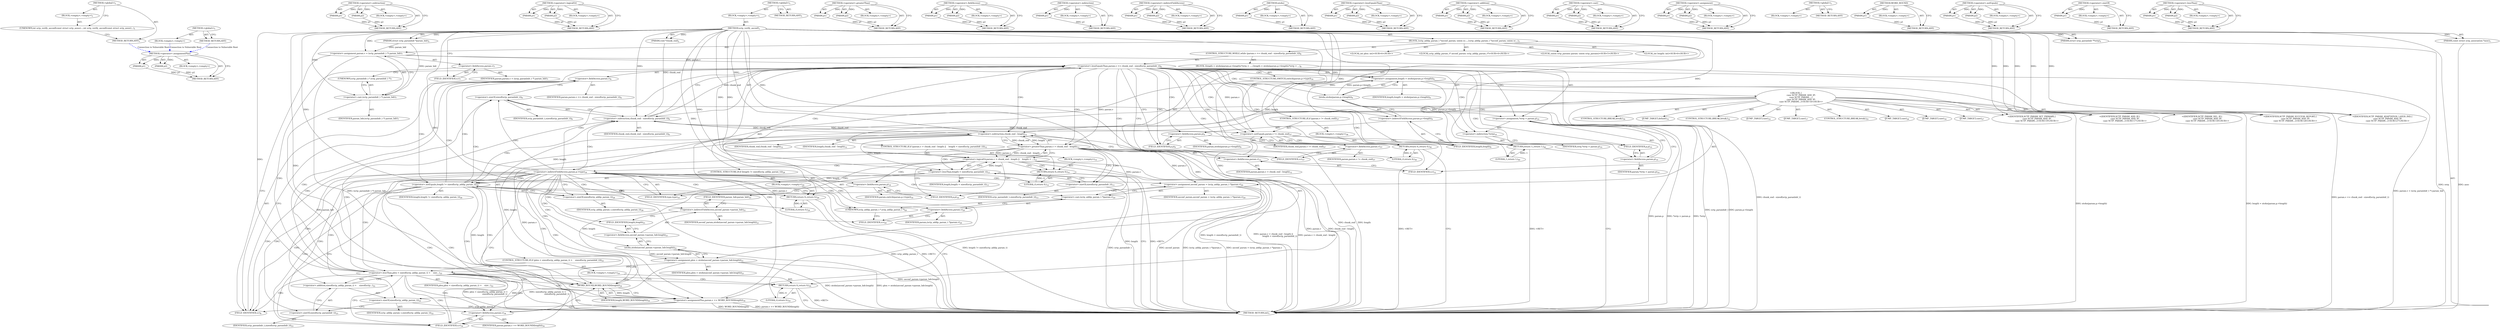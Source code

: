 digraph "&lt;global&gt;" {
vulnerable_237 [label=<(METHOD,&lt;operator&gt;.assignmentPlus)>];
vulnerable_238 [label=<(PARAM,p1)>];
vulnerable_239 [label=<(PARAM,p2)>];
vulnerable_240 [label=<(BLOCK,&lt;empty&gt;,&lt;empty&gt;)>];
vulnerable_241 [label=<(METHOD_RETURN,ANY)>];
vulnerable_190 [label=<(METHOD,&lt;operator&gt;.subtraction)>];
vulnerable_191 [label=<(PARAM,p1)>];
vulnerable_192 [label=<(PARAM,p2)>];
vulnerable_193 [label=<(BLOCK,&lt;empty&gt;,&lt;empty&gt;)>];
vulnerable_194 [label=<(METHOD_RETURN,ANY)>];
vulnerable_212 [label=<(METHOD,&lt;operator&gt;.logicalOr)>];
vulnerable_213 [label=<(PARAM,p1)>];
vulnerable_214 [label=<(PARAM,p2)>];
vulnerable_215 [label=<(BLOCK,&lt;empty&gt;,&lt;empty&gt;)>];
vulnerable_216 [label=<(METHOD_RETURN,ANY)>];
vulnerable_6 [label=<(METHOD,&lt;global&gt;)<SUB>1</SUB>>];
vulnerable_7 [label=<(BLOCK,&lt;empty&gt;,&lt;empty&gt;)<SUB>1</SUB>>];
vulnerable_8 [label=<(METHOD,sctp_verify_asconf)<SUB>1</SUB>>];
vulnerable_9 [label=<(PARAM,const struct sctp_association *asoc)<SUB>1</SUB>>];
vulnerable_10 [label=<(PARAM,struct sctp_paramhdr *param_hdr)<SUB>2</SUB>>];
vulnerable_11 [label=<(PARAM,void *chunk_end)<SUB>2</SUB>>];
vulnerable_12 [label=<(PARAM,struct sctp_paramhdr **errp)<SUB>3</SUB>>];
vulnerable_13 [label=<(BLOCK,{
	sctp_addip_param_t *asconf_param;
 	union sc...,{
	sctp_addip_param_t *asconf_param;
 	union sc...)<SUB>3</SUB>>];
vulnerable_14 [label="<(LOCAL,sctp_addip_param_t* asconf_param: sctp_addip_param_t*)<SUB>4</SUB>>"];
vulnerable_15 [label="<(LOCAL,union sctp_params param: union sctp_params)<SUB>5</SUB>>"];
vulnerable_16 [label="<(LOCAL,int length: int)<SUB>6</SUB>>"];
vulnerable_17 [label="<(LOCAL,int plen: int)<SUB>6</SUB>>"];
vulnerable_18 [label=<(&lt;operator&gt;.assignment,param.v = (sctp_paramhdr_t *) param_hdr)<SUB>7</SUB>>];
vulnerable_19 [label=<(&lt;operator&gt;.fieldAccess,param.v)<SUB>7</SUB>>];
vulnerable_20 [label=<(IDENTIFIER,param,param.v = (sctp_paramhdr_t *) param_hdr)<SUB>7</SUB>>];
vulnerable_21 [label=<(FIELD_IDENTIFIER,v,v)<SUB>7</SUB>>];
vulnerable_22 [label=<(&lt;operator&gt;.cast,(sctp_paramhdr_t *) param_hdr)<SUB>7</SUB>>];
vulnerable_23 [label=<(UNKNOWN,sctp_paramhdr_t *,sctp_paramhdr_t *)<SUB>7</SUB>>];
vulnerable_24 [label=<(IDENTIFIER,param_hdr,(sctp_paramhdr_t *) param_hdr)<SUB>7</SUB>>];
vulnerable_25 [label=<(CONTROL_STRUCTURE,WHILE,while (param.v &lt;= chunk_end - sizeof(sctp_paramhdr_t)))<SUB>8</SUB>>];
vulnerable_26 [label=<(&lt;operator&gt;.lessEqualsThan,param.v &lt;= chunk_end - sizeof(sctp_paramhdr_t))<SUB>8</SUB>>];
vulnerable_27 [label=<(&lt;operator&gt;.fieldAccess,param.v)<SUB>8</SUB>>];
vulnerable_28 [label=<(IDENTIFIER,param,param.v &lt;= chunk_end - sizeof(sctp_paramhdr_t))<SUB>8</SUB>>];
vulnerable_29 [label=<(FIELD_IDENTIFIER,v,v)<SUB>8</SUB>>];
vulnerable_30 [label=<(&lt;operator&gt;.subtraction,chunk_end - sizeof(sctp_paramhdr_t))<SUB>8</SUB>>];
vulnerable_31 [label=<(IDENTIFIER,chunk_end,chunk_end - sizeof(sctp_paramhdr_t))<SUB>8</SUB>>];
vulnerable_32 [label=<(&lt;operator&gt;.sizeOf,sizeof(sctp_paramhdr_t))<SUB>8</SUB>>];
vulnerable_33 [label=<(IDENTIFIER,sctp_paramhdr_t,sizeof(sctp_paramhdr_t))<SUB>8</SUB>>];
vulnerable_34 [label=<(BLOCK,{
		length = ntohs(param.p-&gt;length);
		*errp = ...,{
		length = ntohs(param.p-&gt;length);
		*errp = ...)<SUB>8</SUB>>];
vulnerable_35 [label=<(&lt;operator&gt;.assignment,length = ntohs(param.p-&gt;length))<SUB>9</SUB>>];
vulnerable_36 [label=<(IDENTIFIER,length,length = ntohs(param.p-&gt;length))<SUB>9</SUB>>];
vulnerable_37 [label=<(ntohs,ntohs(param.p-&gt;length))<SUB>9</SUB>>];
vulnerable_38 [label=<(&lt;operator&gt;.indirectFieldAccess,param.p-&gt;length)<SUB>9</SUB>>];
vulnerable_39 [label=<(&lt;operator&gt;.fieldAccess,param.p)<SUB>9</SUB>>];
vulnerable_40 [label=<(IDENTIFIER,param,ntohs(param.p-&gt;length))<SUB>9</SUB>>];
vulnerable_41 [label=<(FIELD_IDENTIFIER,p,p)<SUB>9</SUB>>];
vulnerable_42 [label=<(FIELD_IDENTIFIER,length,length)<SUB>9</SUB>>];
vulnerable_43 [label=<(&lt;operator&gt;.assignment,*errp = param.p)<SUB>10</SUB>>];
vulnerable_44 [label=<(&lt;operator&gt;.indirection,*errp)<SUB>10</SUB>>];
vulnerable_45 [label=<(IDENTIFIER,errp,*errp = param.p)<SUB>10</SUB>>];
vulnerable_46 [label=<(&lt;operator&gt;.fieldAccess,param.p)<SUB>10</SUB>>];
vulnerable_47 [label=<(IDENTIFIER,param,*errp = param.p)<SUB>10</SUB>>];
vulnerable_48 [label=<(FIELD_IDENTIFIER,p,p)<SUB>10</SUB>>];
vulnerable_49 [label=<(CONTROL_STRUCTURE,IF,if (param.v &gt; chunk_end - length ||
		    length &lt; sizeof(sctp_paramhdr_t)))<SUB>12</SUB>>];
vulnerable_50 [label=<(&lt;operator&gt;.logicalOr,param.v &gt; chunk_end - length ||
		    length &lt; ...)<SUB>12</SUB>>];
vulnerable_51 [label=<(&lt;operator&gt;.greaterThan,param.v &gt; chunk_end - length)<SUB>12</SUB>>];
vulnerable_52 [label=<(&lt;operator&gt;.fieldAccess,param.v)<SUB>12</SUB>>];
vulnerable_53 [label=<(IDENTIFIER,param,param.v &gt; chunk_end - length)<SUB>12</SUB>>];
vulnerable_54 [label=<(FIELD_IDENTIFIER,v,v)<SUB>12</SUB>>];
vulnerable_55 [label=<(&lt;operator&gt;.subtraction,chunk_end - length)<SUB>12</SUB>>];
vulnerable_56 [label=<(IDENTIFIER,chunk_end,chunk_end - length)<SUB>12</SUB>>];
vulnerable_57 [label=<(IDENTIFIER,length,chunk_end - length)<SUB>12</SUB>>];
vulnerable_58 [label=<(&lt;operator&gt;.lessThan,length &lt; sizeof(sctp_paramhdr_t))<SUB>13</SUB>>];
vulnerable_59 [label=<(IDENTIFIER,length,length &lt; sizeof(sctp_paramhdr_t))<SUB>13</SUB>>];
vulnerable_60 [label=<(&lt;operator&gt;.sizeOf,sizeof(sctp_paramhdr_t))<SUB>13</SUB>>];
vulnerable_61 [label=<(IDENTIFIER,sctp_paramhdr_t,sizeof(sctp_paramhdr_t))<SUB>13</SUB>>];
vulnerable_62 [label=<(BLOCK,&lt;empty&gt;,&lt;empty&gt;)<SUB>14</SUB>>];
vulnerable_63 [label=<(RETURN,return 0;,return 0;)<SUB>14</SUB>>];
vulnerable_64 [label=<(LITERAL,0,return 0;)<SUB>14</SUB>>];
vulnerable_65 [label=<(CONTROL_STRUCTURE,SWITCH,switch(param.p-&gt;type))<SUB>16</SUB>>];
vulnerable_66 [label=<(&lt;operator&gt;.indirectFieldAccess,param.p-&gt;type)<SUB>16</SUB>>];
vulnerable_67 [label=<(&lt;operator&gt;.fieldAccess,param.p)<SUB>16</SUB>>];
vulnerable_68 [label=<(IDENTIFIER,param,switch(param.p-&gt;type))<SUB>16</SUB>>];
vulnerable_69 [label=<(FIELD_IDENTIFIER,p,p)<SUB>16</SUB>>];
vulnerable_70 [label=<(FIELD_IDENTIFIER,type,type)<SUB>16</SUB>>];
vulnerable_71 [label="<(BLOCK,{
 		case SCTP_PARAM_ADD_IP:
 		case SCTP_PARAM...,{
 		case SCTP_PARAM_ADD_IP:
 		case SCTP_PARAM...)<SUB>16</SUB>>"];
vulnerable_72 [label=<(JUMP_TARGET,case)<SUB>17</SUB>>];
vulnerable_73 [label="<(IDENTIFIER,SCTP_PARAM_ADD_IP,{
 		case SCTP_PARAM_ADD_IP:
 		case SCTP_PARAM...)<SUB>17</SUB>>"];
vulnerable_74 [label=<(JUMP_TARGET,case)<SUB>18</SUB>>];
vulnerable_75 [label="<(IDENTIFIER,SCTP_PARAM_DEL_IP,{
 		case SCTP_PARAM_ADD_IP:
 		case SCTP_PARAM...)<SUB>18</SUB>>"];
vulnerable_76 [label=<(JUMP_TARGET,case)<SUB>19</SUB>>];
vulnerable_77 [label="<(IDENTIFIER,SCTP_PARAM_SET_PRIMARY,{
 		case SCTP_PARAM_ADD_IP:
 		case SCTP_PARAM...)<SUB>19</SUB>>"];
vulnerable_78 [label=<(&lt;operator&gt;.assignment,asconf_param = (sctp_addip_param_t *)param.v)<SUB>20</SUB>>];
vulnerable_79 [label=<(IDENTIFIER,asconf_param,asconf_param = (sctp_addip_param_t *)param.v)<SUB>20</SUB>>];
vulnerable_80 [label=<(&lt;operator&gt;.cast,(sctp_addip_param_t *)param.v)<SUB>20</SUB>>];
vulnerable_81 [label=<(UNKNOWN,sctp_addip_param_t *,sctp_addip_param_t *)<SUB>20</SUB>>];
vulnerable_82 [label=<(&lt;operator&gt;.fieldAccess,param.v)<SUB>20</SUB>>];
vulnerable_83 [label=<(IDENTIFIER,param,(sctp_addip_param_t *)param.v)<SUB>20</SUB>>];
vulnerable_84 [label=<(FIELD_IDENTIFIER,v,v)<SUB>20</SUB>>];
vulnerable_85 [label=<(&lt;operator&gt;.assignment,plen = ntohs(asconf_param-&gt;param_hdr.length))<SUB>21</SUB>>];
vulnerable_86 [label=<(IDENTIFIER,plen,plen = ntohs(asconf_param-&gt;param_hdr.length))<SUB>21</SUB>>];
vulnerable_87 [label=<(ntohs,ntohs(asconf_param-&gt;param_hdr.length))<SUB>21</SUB>>];
vulnerable_88 [label=<(&lt;operator&gt;.fieldAccess,asconf_param-&gt;param_hdr.length)<SUB>21</SUB>>];
vulnerable_89 [label=<(&lt;operator&gt;.indirectFieldAccess,asconf_param-&gt;param_hdr)<SUB>21</SUB>>];
vulnerable_90 [label=<(IDENTIFIER,asconf_param,ntohs(asconf_param-&gt;param_hdr.length))<SUB>21</SUB>>];
vulnerable_91 [label=<(FIELD_IDENTIFIER,param_hdr,param_hdr)<SUB>21</SUB>>];
vulnerable_92 [label=<(FIELD_IDENTIFIER,length,length)<SUB>21</SUB>>];
vulnerable_93 [label=<(CONTROL_STRUCTURE,IF,if (plen &lt; sizeof(sctp_addip_param_t) +
			    sizeof(sctp_paramhdr_t)))<SUB>22</SUB>>];
vulnerable_94 [label=<(&lt;operator&gt;.lessThan,plen &lt; sizeof(sctp_addip_param_t) +
			    size...)<SUB>22</SUB>>];
vulnerable_95 [label=<(IDENTIFIER,plen,plen &lt; sizeof(sctp_addip_param_t) +
			    size...)<SUB>22</SUB>>];
vulnerable_96 [label=<(&lt;operator&gt;.addition,sizeof(sctp_addip_param_t) +
			    sizeof(sctp...)<SUB>22</SUB>>];
vulnerable_97 [label=<(&lt;operator&gt;.sizeOf,sizeof(sctp_addip_param_t))<SUB>22</SUB>>];
vulnerable_98 [label=<(IDENTIFIER,sctp_addip_param_t,sizeof(sctp_addip_param_t))<SUB>22</SUB>>];
vulnerable_99 [label=<(&lt;operator&gt;.sizeOf,sizeof(sctp_paramhdr_t))<SUB>23</SUB>>];
vulnerable_100 [label=<(IDENTIFIER,sctp_paramhdr_t,sizeof(sctp_paramhdr_t))<SUB>23</SUB>>];
vulnerable_101 [label=<(BLOCK,&lt;empty&gt;,&lt;empty&gt;)<SUB>24</SUB>>];
vulnerable_102 [label=<(RETURN,return 0;,return 0;)<SUB>24</SUB>>];
vulnerable_103 [label=<(LITERAL,0,return 0;)<SUB>24</SUB>>];
vulnerable_104 [label=<(CONTROL_STRUCTURE,BREAK,break;)<SUB>25</SUB>>];
vulnerable_105 [label=<(JUMP_TARGET,case)<SUB>26</SUB>>];
vulnerable_106 [label="<(IDENTIFIER,SCTP_PARAM_SUCCESS_REPORT,{
 		case SCTP_PARAM_ADD_IP:
 		case SCTP_PARAM...)<SUB>26</SUB>>"];
vulnerable_107 [label=<(JUMP_TARGET,case)<SUB>27</SUB>>];
vulnerable_108 [label="<(IDENTIFIER,SCTP_PARAM_ADAPTATION_LAYER_IND,{
 		case SCTP_PARAM_ADD_IP:
 		case SCTP_PARAM...)<SUB>27</SUB>>"];
vulnerable_109 [label=<(CONTROL_STRUCTURE,IF,if (length != sizeof(sctp_addip_param_t)))<SUB>28</SUB>>];
vulnerable_110 [label=<(&lt;operator&gt;.notEquals,length != sizeof(sctp_addip_param_t))<SUB>28</SUB>>];
vulnerable_111 [label=<(IDENTIFIER,length,length != sizeof(sctp_addip_param_t))<SUB>28</SUB>>];
vulnerable_112 [label=<(&lt;operator&gt;.sizeOf,sizeof(sctp_addip_param_t))<SUB>28</SUB>>];
vulnerable_113 [label=<(IDENTIFIER,sctp_addip_param_t,sizeof(sctp_addip_param_t))<SUB>28</SUB>>];
vulnerable_114 [label=<(BLOCK,&lt;empty&gt;,&lt;empty&gt;)<SUB>29</SUB>>];
vulnerable_115 [label=<(RETURN,return 0;,return 0;)<SUB>29</SUB>>];
vulnerable_116 [label=<(LITERAL,0,return 0;)<SUB>29</SUB>>];
vulnerable_117 [label=<(CONTROL_STRUCTURE,BREAK,break;)<SUB>30</SUB>>];
vulnerable_118 [label=<(JUMP_TARGET,default)<SUB>31</SUB>>];
vulnerable_119 [label=<(CONTROL_STRUCTURE,BREAK,break;)<SUB>32</SUB>>];
vulnerable_120 [label=<(&lt;operator&gt;.assignmentPlus,param.v += WORD_ROUND(length))<SUB>34</SUB>>];
vulnerable_121 [label=<(&lt;operator&gt;.fieldAccess,param.v)<SUB>34</SUB>>];
vulnerable_122 [label=<(IDENTIFIER,param,param.v += WORD_ROUND(length))<SUB>34</SUB>>];
vulnerable_123 [label=<(FIELD_IDENTIFIER,v,v)<SUB>34</SUB>>];
vulnerable_124 [label=<(WORD_ROUND,WORD_ROUND(length))<SUB>34</SUB>>];
vulnerable_125 [label=<(IDENTIFIER,length,WORD_ROUND(length))<SUB>34</SUB>>];
vulnerable_126 [label=<(CONTROL_STRUCTURE,IF,if (param.v != chunk_end))<SUB>37</SUB>>];
vulnerable_127 [label=<(&lt;operator&gt;.notEquals,param.v != chunk_end)<SUB>37</SUB>>];
vulnerable_128 [label=<(&lt;operator&gt;.fieldAccess,param.v)<SUB>37</SUB>>];
vulnerable_129 [label=<(IDENTIFIER,param,param.v != chunk_end)<SUB>37</SUB>>];
vulnerable_130 [label=<(FIELD_IDENTIFIER,v,v)<SUB>37</SUB>>];
vulnerable_131 [label=<(IDENTIFIER,chunk_end,param.v != chunk_end)<SUB>37</SUB>>];
vulnerable_132 [label=<(BLOCK,&lt;empty&gt;,&lt;empty&gt;)<SUB>38</SUB>>];
vulnerable_133 [label=<(RETURN,return 0;,return 0;)<SUB>38</SUB>>];
vulnerable_134 [label=<(LITERAL,0,return 0;)<SUB>38</SUB>>];
vulnerable_135 [label=<(RETURN,return 1;,return 1;)<SUB>40</SUB>>];
vulnerable_136 [label=<(LITERAL,1,return 1;)<SUB>40</SUB>>];
vulnerable_137 [label=<(METHOD_RETURN,int)<SUB>1</SUB>>];
vulnerable_139 [label=<(METHOD_RETURN,ANY)<SUB>1</SUB>>];
vulnerable_217 [label=<(METHOD,&lt;operator&gt;.greaterThan)>];
vulnerable_218 [label=<(PARAM,p1)>];
vulnerable_219 [label=<(PARAM,p2)>];
vulnerable_220 [label=<(BLOCK,&lt;empty&gt;,&lt;empty&gt;)>];
vulnerable_221 [label=<(METHOD_RETURN,ANY)>];
vulnerable_175 [label=<(METHOD,&lt;operator&gt;.fieldAccess)>];
vulnerable_176 [label=<(PARAM,p1)>];
vulnerable_177 [label=<(PARAM,p2)>];
vulnerable_178 [label=<(BLOCK,&lt;empty&gt;,&lt;empty&gt;)>];
vulnerable_179 [label=<(METHOD_RETURN,ANY)>];
vulnerable_208 [label=<(METHOD,&lt;operator&gt;.indirection)>];
vulnerable_209 [label=<(PARAM,p1)>];
vulnerable_210 [label=<(BLOCK,&lt;empty&gt;,&lt;empty&gt;)>];
vulnerable_211 [label=<(METHOD_RETURN,ANY)>];
vulnerable_203 [label=<(METHOD,&lt;operator&gt;.indirectFieldAccess)>];
vulnerable_204 [label=<(PARAM,p1)>];
vulnerable_205 [label=<(PARAM,p2)>];
vulnerable_206 [label=<(BLOCK,&lt;empty&gt;,&lt;empty&gt;)>];
vulnerable_207 [label=<(METHOD_RETURN,ANY)>];
vulnerable_199 [label=<(METHOD,ntohs)>];
vulnerable_200 [label=<(PARAM,p1)>];
vulnerable_201 [label=<(BLOCK,&lt;empty&gt;,&lt;empty&gt;)>];
vulnerable_202 [label=<(METHOD_RETURN,ANY)>];
vulnerable_185 [label=<(METHOD,&lt;operator&gt;.lessEqualsThan)>];
vulnerable_186 [label=<(PARAM,p1)>];
vulnerable_187 [label=<(PARAM,p2)>];
vulnerable_188 [label=<(BLOCK,&lt;empty&gt;,&lt;empty&gt;)>];
vulnerable_189 [label=<(METHOD_RETURN,ANY)>];
vulnerable_227 [label=<(METHOD,&lt;operator&gt;.addition)>];
vulnerable_228 [label=<(PARAM,p1)>];
vulnerable_229 [label=<(PARAM,p2)>];
vulnerable_230 [label=<(BLOCK,&lt;empty&gt;,&lt;empty&gt;)>];
vulnerable_231 [label=<(METHOD_RETURN,ANY)>];
vulnerable_180 [label=<(METHOD,&lt;operator&gt;.cast)>];
vulnerable_181 [label=<(PARAM,p1)>];
vulnerable_182 [label=<(PARAM,p2)>];
vulnerable_183 [label=<(BLOCK,&lt;empty&gt;,&lt;empty&gt;)>];
vulnerable_184 [label=<(METHOD_RETURN,ANY)>];
vulnerable_170 [label=<(METHOD,&lt;operator&gt;.assignment)>];
vulnerable_171 [label=<(PARAM,p1)>];
vulnerable_172 [label=<(PARAM,p2)>];
vulnerable_173 [label=<(BLOCK,&lt;empty&gt;,&lt;empty&gt;)>];
vulnerable_174 [label=<(METHOD_RETURN,ANY)>];
vulnerable_164 [label=<(METHOD,&lt;global&gt;)<SUB>1</SUB>>];
vulnerable_165 [label=<(BLOCK,&lt;empty&gt;,&lt;empty&gt;)>];
vulnerable_166 [label=<(METHOD_RETURN,ANY)>];
vulnerable_242 [label=<(METHOD,WORD_ROUND)>];
vulnerable_243 [label=<(PARAM,p1)>];
vulnerable_244 [label=<(BLOCK,&lt;empty&gt;,&lt;empty&gt;)>];
vulnerable_245 [label=<(METHOD_RETURN,ANY)>];
vulnerable_232 [label=<(METHOD,&lt;operator&gt;.notEquals)>];
vulnerable_233 [label=<(PARAM,p1)>];
vulnerable_234 [label=<(PARAM,p2)>];
vulnerable_235 [label=<(BLOCK,&lt;empty&gt;,&lt;empty&gt;)>];
vulnerable_236 [label=<(METHOD_RETURN,ANY)>];
vulnerable_195 [label=<(METHOD,&lt;operator&gt;.sizeOf)>];
vulnerable_196 [label=<(PARAM,p1)>];
vulnerable_197 [label=<(BLOCK,&lt;empty&gt;,&lt;empty&gt;)>];
vulnerable_198 [label=<(METHOD_RETURN,ANY)>];
vulnerable_222 [label=<(METHOD,&lt;operator&gt;.lessThan)>];
vulnerable_223 [label=<(PARAM,p1)>];
vulnerable_224 [label=<(PARAM,p2)>];
vulnerable_225 [label=<(BLOCK,&lt;empty&gt;,&lt;empty&gt;)>];
vulnerable_226 [label=<(METHOD_RETURN,ANY)>];
fixed_6 [label=<(METHOD,&lt;global&gt;)<SUB>1</SUB>>];
fixed_7 [label=<(BLOCK,&lt;empty&gt;,&lt;empty&gt;)<SUB>1</SUB>>];
fixed_8 [label=<(UNKNOWN,int sctp_verify_asconf(const struct sctp_associ...,int sctp_verify_asconf(const struct sctp_associ...)<SUB>1</SUB>>];
fixed_9 [label=<(METHOD_RETURN,ANY)<SUB>1</SUB>>];
fixed_14 [label=<(METHOD,&lt;global&gt;)<SUB>1</SUB>>];
fixed_15 [label=<(BLOCK,&lt;empty&gt;,&lt;empty&gt;)>];
fixed_16 [label=<(METHOD_RETURN,ANY)>];
vulnerable_237 -> vulnerable_238  [key=0, label="AST: "];
vulnerable_237 -> vulnerable_238  [key=1, label="DDG: "];
vulnerable_237 -> vulnerable_240  [key=0, label="AST: "];
vulnerable_237 -> vulnerable_239  [key=0, label="AST: "];
vulnerable_237 -> vulnerable_239  [key=1, label="DDG: "];
vulnerable_237 -> vulnerable_241  [key=0, label="AST: "];
vulnerable_237 -> vulnerable_241  [key=1, label="CFG: "];
vulnerable_238 -> vulnerable_241  [key=0, label="DDG: p1"];
vulnerable_239 -> vulnerable_241  [key=0, label="DDG: p2"];
vulnerable_190 -> vulnerable_191  [key=0, label="AST: "];
vulnerable_190 -> vulnerable_191  [key=1, label="DDG: "];
vulnerable_190 -> vulnerable_193  [key=0, label="AST: "];
vulnerable_190 -> vulnerable_192  [key=0, label="AST: "];
vulnerable_190 -> vulnerable_192  [key=1, label="DDG: "];
vulnerable_190 -> vulnerable_194  [key=0, label="AST: "];
vulnerable_190 -> vulnerable_194  [key=1, label="CFG: "];
vulnerable_191 -> vulnerable_194  [key=0, label="DDG: p1"];
vulnerable_192 -> vulnerable_194  [key=0, label="DDG: p2"];
vulnerable_212 -> vulnerable_213  [key=0, label="AST: "];
vulnerable_212 -> vulnerable_213  [key=1, label="DDG: "];
vulnerable_212 -> vulnerable_215  [key=0, label="AST: "];
vulnerable_212 -> vulnerable_214  [key=0, label="AST: "];
vulnerable_212 -> vulnerable_214  [key=1, label="DDG: "];
vulnerable_212 -> vulnerable_216  [key=0, label="AST: "];
vulnerable_212 -> vulnerable_216  [key=1, label="CFG: "];
vulnerable_213 -> vulnerable_216  [key=0, label="DDG: p1"];
vulnerable_214 -> vulnerable_216  [key=0, label="DDG: p2"];
vulnerable_6 -> vulnerable_7  [key=0, label="AST: "];
vulnerable_6 -> vulnerable_139  [key=0, label="AST: "];
vulnerable_6 -> vulnerable_139  [key=1, label="CFG: "];
vulnerable_7 -> vulnerable_8  [key=0, label="AST: "];
vulnerable_8 -> vulnerable_9  [key=0, label="AST: "];
vulnerable_8 -> vulnerable_9  [key=1, label="DDG: "];
vulnerable_8 -> vulnerable_10  [key=0, label="AST: "];
vulnerable_8 -> vulnerable_10  [key=1, label="DDG: "];
vulnerable_8 -> vulnerable_11  [key=0, label="AST: "];
vulnerable_8 -> vulnerable_11  [key=1, label="DDG: "];
vulnerable_8 -> vulnerable_12  [key=0, label="AST: "];
vulnerable_8 -> vulnerable_12  [key=1, label="DDG: "];
vulnerable_8 -> vulnerable_13  [key=0, label="AST: "];
vulnerable_8 -> vulnerable_137  [key=0, label="AST: "];
vulnerable_8 -> vulnerable_21  [key=0, label="CFG: "];
vulnerable_8 -> vulnerable_18  [key=0, label="DDG: "];
vulnerable_8 -> vulnerable_135  [key=0, label="DDG: "];
vulnerable_8 -> vulnerable_136  [key=0, label="DDG: "];
vulnerable_8 -> vulnerable_22  [key=0, label="DDG: "];
vulnerable_8 -> vulnerable_127  [key=0, label="DDG: "];
vulnerable_8 -> vulnerable_133  [key=0, label="DDG: "];
vulnerable_8 -> vulnerable_30  [key=0, label="DDG: "];
vulnerable_8 -> vulnerable_134  [key=0, label="DDG: "];
vulnerable_8 -> vulnerable_63  [key=0, label="DDG: "];
vulnerable_8 -> vulnerable_73  [key=0, label="DDG: "];
vulnerable_8 -> vulnerable_75  [key=0, label="DDG: "];
vulnerable_8 -> vulnerable_77  [key=0, label="DDG: "];
vulnerable_8 -> vulnerable_106  [key=0, label="DDG: "];
vulnerable_8 -> vulnerable_108  [key=0, label="DDG: "];
vulnerable_8 -> vulnerable_124  [key=0, label="DDG: "];
vulnerable_8 -> vulnerable_58  [key=0, label="DDG: "];
vulnerable_8 -> vulnerable_64  [key=0, label="DDG: "];
vulnerable_8 -> vulnerable_55  [key=0, label="DDG: "];
vulnerable_8 -> vulnerable_94  [key=0, label="DDG: "];
vulnerable_8 -> vulnerable_102  [key=0, label="DDG: "];
vulnerable_8 -> vulnerable_110  [key=0, label="DDG: "];
vulnerable_8 -> vulnerable_115  [key=0, label="DDG: "];
vulnerable_8 -> vulnerable_103  [key=0, label="DDG: "];
vulnerable_8 -> vulnerable_116  [key=0, label="DDG: "];
vulnerable_9 -> vulnerable_137  [key=0, label="DDG: asoc"];
vulnerable_10 -> vulnerable_18  [key=0, label="DDG: param_hdr"];
vulnerable_10 -> vulnerable_22  [key=0, label="DDG: param_hdr"];
vulnerable_11 -> vulnerable_30  [key=0, label="DDG: chunk_end"];
vulnerable_12 -> vulnerable_137  [key=0, label="DDG: errp"];
vulnerable_13 -> vulnerable_14  [key=0, label="AST: "];
vulnerable_13 -> vulnerable_15  [key=0, label="AST: "];
vulnerable_13 -> vulnerable_16  [key=0, label="AST: "];
vulnerable_13 -> vulnerable_17  [key=0, label="AST: "];
vulnerable_13 -> vulnerable_18  [key=0, label="AST: "];
vulnerable_13 -> vulnerable_25  [key=0, label="AST: "];
vulnerable_13 -> vulnerable_126  [key=0, label="AST: "];
vulnerable_13 -> vulnerable_135  [key=0, label="AST: "];
vulnerable_18 -> vulnerable_19  [key=0, label="AST: "];
vulnerable_18 -> vulnerable_22  [key=0, label="AST: "];
vulnerable_18 -> vulnerable_29  [key=0, label="CFG: "];
vulnerable_18 -> vulnerable_137  [key=0, label="DDG: (sctp_paramhdr_t *) param_hdr"];
vulnerable_18 -> vulnerable_137  [key=1, label="DDG: param.v = (sctp_paramhdr_t *) param_hdr"];
vulnerable_18 -> vulnerable_26  [key=0, label="DDG: param.v"];
vulnerable_19 -> vulnerable_20  [key=0, label="AST: "];
vulnerable_19 -> vulnerable_21  [key=0, label="AST: "];
vulnerable_19 -> vulnerable_23  [key=0, label="CFG: "];
vulnerable_21 -> vulnerable_19  [key=0, label="CFG: "];
vulnerable_22 -> vulnerable_23  [key=0, label="AST: "];
vulnerable_22 -> vulnerable_24  [key=0, label="AST: "];
vulnerable_22 -> vulnerable_18  [key=0, label="CFG: "];
vulnerable_22 -> vulnerable_137  [key=0, label="DDG: param_hdr"];
vulnerable_23 -> vulnerable_22  [key=0, label="CFG: "];
vulnerable_25 -> vulnerable_26  [key=0, label="AST: "];
vulnerable_25 -> vulnerable_34  [key=0, label="AST: "];
vulnerable_26 -> vulnerable_27  [key=0, label="AST: "];
vulnerable_26 -> vulnerable_30  [key=0, label="AST: "];
vulnerable_26 -> vulnerable_41  [key=0, label="CFG: "];
vulnerable_26 -> vulnerable_41  [key=1, label="CDG: "];
vulnerable_26 -> vulnerable_130  [key=0, label="CFG: "];
vulnerable_26 -> vulnerable_130  [key=1, label="CDG: "];
vulnerable_26 -> vulnerable_137  [key=0, label="DDG: chunk_end - sizeof(sctp_paramhdr_t)"];
vulnerable_26 -> vulnerable_137  [key=1, label="DDG: param.v &lt;= chunk_end - sizeof(sctp_paramhdr_t)"];
vulnerable_26 -> vulnerable_127  [key=0, label="DDG: param.v"];
vulnerable_26 -> vulnerable_127  [key=1, label="CDG: "];
vulnerable_26 -> vulnerable_51  [key=0, label="DDG: param.v"];
vulnerable_26 -> vulnerable_51  [key=1, label="CDG: "];
vulnerable_26 -> vulnerable_42  [key=0, label="CDG: "];
vulnerable_26 -> vulnerable_52  [key=0, label="CDG: "];
vulnerable_26 -> vulnerable_37  [key=0, label="CDG: "];
vulnerable_26 -> vulnerable_128  [key=0, label="CDG: "];
vulnerable_26 -> vulnerable_38  [key=0, label="CDG: "];
vulnerable_26 -> vulnerable_50  [key=0, label="CDG: "];
vulnerable_26 -> vulnerable_44  [key=0, label="CDG: "];
vulnerable_26 -> vulnerable_35  [key=0, label="CDG: "];
vulnerable_26 -> vulnerable_54  [key=0, label="CDG: "];
vulnerable_26 -> vulnerable_43  [key=0, label="CDG: "];
vulnerable_26 -> vulnerable_48  [key=0, label="CDG: "];
vulnerable_26 -> vulnerable_46  [key=0, label="CDG: "];
vulnerable_26 -> vulnerable_55  [key=0, label="CDG: "];
vulnerable_26 -> vulnerable_39  [key=0, label="CDG: "];
vulnerable_27 -> vulnerable_28  [key=0, label="AST: "];
vulnerable_27 -> vulnerable_29  [key=0, label="AST: "];
vulnerable_27 -> vulnerable_32  [key=0, label="CFG: "];
vulnerable_29 -> vulnerable_27  [key=0, label="CFG: "];
vulnerable_30 -> vulnerable_31  [key=0, label="AST: "];
vulnerable_30 -> vulnerable_32  [key=0, label="AST: "];
vulnerable_30 -> vulnerable_26  [key=0, label="CFG: "];
vulnerable_30 -> vulnerable_26  [key=1, label="DDG: chunk_end"];
vulnerable_30 -> vulnerable_127  [key=0, label="DDG: chunk_end"];
vulnerable_30 -> vulnerable_55  [key=0, label="DDG: chunk_end"];
vulnerable_32 -> vulnerable_33  [key=0, label="AST: "];
vulnerable_32 -> vulnerable_30  [key=0, label="CFG: "];
vulnerable_32 -> vulnerable_137  [key=0, label="DDG: sctp_paramhdr_t"];
vulnerable_34 -> vulnerable_35  [key=0, label="AST: "];
vulnerable_34 -> vulnerable_43  [key=0, label="AST: "];
vulnerable_34 -> vulnerable_49  [key=0, label="AST: "];
vulnerable_34 -> vulnerable_65  [key=0, label="AST: "];
vulnerable_34 -> vulnerable_120  [key=0, label="AST: "];
vulnerable_35 -> vulnerable_36  [key=0, label="AST: "];
vulnerable_35 -> vulnerable_37  [key=0, label="AST: "];
vulnerable_35 -> vulnerable_44  [key=0, label="CFG: "];
vulnerable_35 -> vulnerable_137  [key=0, label="DDG: ntohs(param.p-&gt;length)"];
vulnerable_35 -> vulnerable_137  [key=1, label="DDG: length = ntohs(param.p-&gt;length)"];
vulnerable_35 -> vulnerable_55  [key=0, label="DDG: length"];
vulnerable_37 -> vulnerable_38  [key=0, label="AST: "];
vulnerable_37 -> vulnerable_35  [key=0, label="CFG: "];
vulnerable_37 -> vulnerable_35  [key=1, label="DDG: param.p-&gt;length"];
vulnerable_37 -> vulnerable_137  [key=0, label="DDG: param.p-&gt;length"];
vulnerable_37 -> vulnerable_43  [key=0, label="DDG: param.p-&gt;length"];
vulnerable_38 -> vulnerable_39  [key=0, label="AST: "];
vulnerable_38 -> vulnerable_42  [key=0, label="AST: "];
vulnerable_38 -> vulnerable_37  [key=0, label="CFG: "];
vulnerable_39 -> vulnerable_40  [key=0, label="AST: "];
vulnerable_39 -> vulnerable_41  [key=0, label="AST: "];
vulnerable_39 -> vulnerable_42  [key=0, label="CFG: "];
vulnerable_41 -> vulnerable_39  [key=0, label="CFG: "];
vulnerable_42 -> vulnerable_38  [key=0, label="CFG: "];
vulnerable_43 -> vulnerable_44  [key=0, label="AST: "];
vulnerable_43 -> vulnerable_46  [key=0, label="AST: "];
vulnerable_43 -> vulnerable_54  [key=0, label="CFG: "];
vulnerable_43 -> vulnerable_137  [key=0, label="DDG: *errp"];
vulnerable_43 -> vulnerable_137  [key=1, label="DDG: param.p"];
vulnerable_43 -> vulnerable_137  [key=2, label="DDG: *errp = param.p"];
vulnerable_44 -> vulnerable_45  [key=0, label="AST: "];
vulnerable_44 -> vulnerable_48  [key=0, label="CFG: "];
vulnerable_46 -> vulnerable_47  [key=0, label="AST: "];
vulnerable_46 -> vulnerable_48  [key=0, label="AST: "];
vulnerable_46 -> vulnerable_43  [key=0, label="CFG: "];
vulnerable_48 -> vulnerable_46  [key=0, label="CFG: "];
vulnerable_49 -> vulnerable_50  [key=0, label="AST: "];
vulnerable_49 -> vulnerable_62  [key=0, label="AST: "];
vulnerable_50 -> vulnerable_51  [key=0, label="AST: "];
vulnerable_50 -> vulnerable_58  [key=0, label="AST: "];
vulnerable_50 -> vulnerable_63  [key=0, label="CFG: "];
vulnerable_50 -> vulnerable_63  [key=1, label="CDG: "];
vulnerable_50 -> vulnerable_69  [key=0, label="CFG: "];
vulnerable_50 -> vulnerable_69  [key=1, label="CDG: "];
vulnerable_50 -> vulnerable_137  [key=0, label="DDG: param.v &gt; chunk_end - length"];
vulnerable_50 -> vulnerable_137  [key=1, label="DDG: length &lt; sizeof(sctp_paramhdr_t)"];
vulnerable_50 -> vulnerable_137  [key=2, label="DDG: param.v &gt; chunk_end - length ||
		    length &lt; sizeof(sctp_paramhdr_t)"];
vulnerable_50 -> vulnerable_67  [key=0, label="CDG: "];
vulnerable_50 -> vulnerable_70  [key=0, label="CDG: "];
vulnerable_50 -> vulnerable_66  [key=0, label="CDG: "];
vulnerable_51 -> vulnerable_52  [key=0, label="AST: "];
vulnerable_51 -> vulnerable_55  [key=0, label="AST: "];
vulnerable_51 -> vulnerable_50  [key=0, label="CFG: "];
vulnerable_51 -> vulnerable_50  [key=1, label="DDG: param.v"];
vulnerable_51 -> vulnerable_50  [key=2, label="DDG: chunk_end - length"];
vulnerable_51 -> vulnerable_60  [key=0, label="CFG: "];
vulnerable_51 -> vulnerable_60  [key=1, label="CDG: "];
vulnerable_51 -> vulnerable_137  [key=0, label="DDG: param.v"];
vulnerable_51 -> vulnerable_137  [key=1, label="DDG: chunk_end - length"];
vulnerable_51 -> vulnerable_120  [key=0, label="DDG: param.v"];
vulnerable_51 -> vulnerable_78  [key=0, label="DDG: param.v"];
vulnerable_51 -> vulnerable_80  [key=0, label="DDG: param.v"];
vulnerable_51 -> vulnerable_58  [key=0, label="CDG: "];
vulnerable_52 -> vulnerable_53  [key=0, label="AST: "];
vulnerable_52 -> vulnerable_54  [key=0, label="AST: "];
vulnerable_52 -> vulnerable_55  [key=0, label="CFG: "];
vulnerable_54 -> vulnerable_52  [key=0, label="CFG: "];
vulnerable_55 -> vulnerable_56  [key=0, label="AST: "];
vulnerable_55 -> vulnerable_57  [key=0, label="AST: "];
vulnerable_55 -> vulnerable_51  [key=0, label="CFG: "];
vulnerable_55 -> vulnerable_51  [key=1, label="DDG: chunk_end"];
vulnerable_55 -> vulnerable_51  [key=2, label="DDG: length"];
vulnerable_55 -> vulnerable_137  [key=0, label="DDG: chunk_end"];
vulnerable_55 -> vulnerable_137  [key=1, label="DDG: length"];
vulnerable_55 -> vulnerable_30  [key=0, label="DDG: chunk_end"];
vulnerable_55 -> vulnerable_124  [key=0, label="DDG: length"];
vulnerable_55 -> vulnerable_58  [key=0, label="DDG: length"];
vulnerable_55 -> vulnerable_110  [key=0, label="DDG: length"];
vulnerable_58 -> vulnerable_59  [key=0, label="AST: "];
vulnerable_58 -> vulnerable_60  [key=0, label="AST: "];
vulnerable_58 -> vulnerable_50  [key=0, label="CFG: "];
vulnerable_58 -> vulnerable_50  [key=1, label="DDG: length"];
vulnerable_58 -> vulnerable_137  [key=0, label="DDG: length"];
vulnerable_58 -> vulnerable_124  [key=0, label="DDG: length"];
vulnerable_58 -> vulnerable_110  [key=0, label="DDG: length"];
vulnerable_60 -> vulnerable_61  [key=0, label="AST: "];
vulnerable_60 -> vulnerable_58  [key=0, label="CFG: "];
vulnerable_60 -> vulnerable_137  [key=0, label="DDG: sctp_paramhdr_t"];
vulnerable_62 -> vulnerable_63  [key=0, label="AST: "];
vulnerable_63 -> vulnerable_64  [key=0, label="AST: "];
vulnerable_63 -> vulnerable_137  [key=0, label="CFG: "];
vulnerable_63 -> vulnerable_137  [key=1, label="DDG: &lt;RET&gt;"];
vulnerable_64 -> vulnerable_63  [key=0, label="DDG: 0"];
vulnerable_65 -> vulnerable_66  [key=0, label="AST: "];
vulnerable_65 -> vulnerable_71  [key=0, label="AST: "];
vulnerable_66 -> vulnerable_67  [key=0, label="AST: "];
vulnerable_66 -> vulnerable_70  [key=0, label="AST: "];
vulnerable_66 -> vulnerable_81  [key=0, label="CFG: "];
vulnerable_66 -> vulnerable_81  [key=1, label="CDG: "];
vulnerable_66 -> vulnerable_112  [key=0, label="CFG: "];
vulnerable_66 -> vulnerable_112  [key=1, label="CDG: "];
vulnerable_66 -> vulnerable_123  [key=0, label="CFG: "];
vulnerable_66 -> vulnerable_123  [key=1, label="CDG: "];
vulnerable_66 -> vulnerable_30  [key=0, label="CDG: "];
vulnerable_66 -> vulnerable_94  [key=0, label="CDG: "];
vulnerable_66 -> vulnerable_26  [key=0, label="CDG: "];
vulnerable_66 -> vulnerable_96  [key=0, label="CDG: "];
vulnerable_66 -> vulnerable_120  [key=0, label="CDG: "];
vulnerable_66 -> vulnerable_84  [key=0, label="CDG: "];
vulnerable_66 -> vulnerable_85  [key=0, label="CDG: "];
vulnerable_66 -> vulnerable_121  [key=0, label="CDG: "];
vulnerable_66 -> vulnerable_92  [key=0, label="CDG: "];
vulnerable_66 -> vulnerable_27  [key=0, label="CDG: "];
vulnerable_66 -> vulnerable_87  [key=0, label="CDG: "];
vulnerable_66 -> vulnerable_97  [key=0, label="CDG: "];
vulnerable_66 -> vulnerable_91  [key=0, label="CDG: "];
vulnerable_66 -> vulnerable_80  [key=0, label="CDG: "];
vulnerable_66 -> vulnerable_88  [key=0, label="CDG: "];
vulnerable_66 -> vulnerable_32  [key=0, label="CDG: "];
vulnerable_66 -> vulnerable_89  [key=0, label="CDG: "];
vulnerable_66 -> vulnerable_99  [key=0, label="CDG: "];
vulnerable_66 -> vulnerable_29  [key=0, label="CDG: "];
vulnerable_66 -> vulnerable_82  [key=0, label="CDG: "];
vulnerable_66 -> vulnerable_110  [key=0, label="CDG: "];
vulnerable_66 -> vulnerable_124  [key=0, label="CDG: "];
vulnerable_66 -> vulnerable_78  [key=0, label="CDG: "];
vulnerable_67 -> vulnerable_68  [key=0, label="AST: "];
vulnerable_67 -> vulnerable_69  [key=0, label="AST: "];
vulnerable_67 -> vulnerable_70  [key=0, label="CFG: "];
vulnerable_69 -> vulnerable_67  [key=0, label="CFG: "];
vulnerable_70 -> vulnerable_66  [key=0, label="CFG: "];
vulnerable_71 -> vulnerable_72  [key=0, label="AST: "];
vulnerable_71 -> vulnerable_73  [key=0, label="AST: "];
vulnerable_71 -> vulnerable_74  [key=0, label="AST: "];
vulnerable_71 -> vulnerable_75  [key=0, label="AST: "];
vulnerable_71 -> vulnerable_76  [key=0, label="AST: "];
vulnerable_71 -> vulnerable_77  [key=0, label="AST: "];
vulnerable_71 -> vulnerable_78  [key=0, label="AST: "];
vulnerable_71 -> vulnerable_85  [key=0, label="AST: "];
vulnerable_71 -> vulnerable_93  [key=0, label="AST: "];
vulnerable_71 -> vulnerable_104  [key=0, label="AST: "];
vulnerable_71 -> vulnerable_105  [key=0, label="AST: "];
vulnerable_71 -> vulnerable_106  [key=0, label="AST: "];
vulnerable_71 -> vulnerable_107  [key=0, label="AST: "];
vulnerable_71 -> vulnerable_108  [key=0, label="AST: "];
vulnerable_71 -> vulnerable_109  [key=0, label="AST: "];
vulnerable_71 -> vulnerable_117  [key=0, label="AST: "];
vulnerable_71 -> vulnerable_118  [key=0, label="AST: "];
vulnerable_71 -> vulnerable_119  [key=0, label="AST: "];
vulnerable_78 -> vulnerable_79  [key=0, label="AST: "];
vulnerable_78 -> vulnerable_80  [key=0, label="AST: "];
vulnerable_78 -> vulnerable_91  [key=0, label="CFG: "];
vulnerable_78 -> vulnerable_137  [key=0, label="DDG: asconf_param"];
vulnerable_78 -> vulnerable_137  [key=1, label="DDG: (sctp_addip_param_t *)param.v"];
vulnerable_78 -> vulnerable_137  [key=2, label="DDG: asconf_param = (sctp_addip_param_t *)param.v"];
vulnerable_80 -> vulnerable_81  [key=0, label="AST: "];
vulnerable_80 -> vulnerable_82  [key=0, label="AST: "];
vulnerable_80 -> vulnerable_78  [key=0, label="CFG: "];
vulnerable_81 -> vulnerable_84  [key=0, label="CFG: "];
vulnerable_82 -> vulnerable_83  [key=0, label="AST: "];
vulnerable_82 -> vulnerable_84  [key=0, label="AST: "];
vulnerable_82 -> vulnerable_80  [key=0, label="CFG: "];
vulnerable_84 -> vulnerable_82  [key=0, label="CFG: "];
vulnerable_85 -> vulnerable_86  [key=0, label="AST: "];
vulnerable_85 -> vulnerable_87  [key=0, label="AST: "];
vulnerable_85 -> vulnerable_97  [key=0, label="CFG: "];
vulnerable_85 -> vulnerable_137  [key=0, label="DDG: ntohs(asconf_param-&gt;param_hdr.length)"];
vulnerable_85 -> vulnerable_137  [key=1, label="DDG: plen = ntohs(asconf_param-&gt;param_hdr.length)"];
vulnerable_85 -> vulnerable_94  [key=0, label="DDG: plen"];
vulnerable_87 -> vulnerable_88  [key=0, label="AST: "];
vulnerable_87 -> vulnerable_85  [key=0, label="CFG: "];
vulnerable_87 -> vulnerable_85  [key=1, label="DDG: asconf_param-&gt;param_hdr.length"];
vulnerable_87 -> vulnerable_137  [key=0, label="DDG: asconf_param-&gt;param_hdr.length"];
vulnerable_88 -> vulnerable_89  [key=0, label="AST: "];
vulnerable_88 -> vulnerable_92  [key=0, label="AST: "];
vulnerable_88 -> vulnerable_87  [key=0, label="CFG: "];
vulnerable_89 -> vulnerable_90  [key=0, label="AST: "];
vulnerable_89 -> vulnerable_91  [key=0, label="AST: "];
vulnerable_89 -> vulnerable_92  [key=0, label="CFG: "];
vulnerable_91 -> vulnerable_89  [key=0, label="CFG: "];
vulnerable_92 -> vulnerable_88  [key=0, label="CFG: "];
vulnerable_93 -> vulnerable_94  [key=0, label="AST: "];
vulnerable_93 -> vulnerable_101  [key=0, label="AST: "];
vulnerable_94 -> vulnerable_95  [key=0, label="AST: "];
vulnerable_94 -> vulnerable_96  [key=0, label="AST: "];
vulnerable_94 -> vulnerable_102  [key=0, label="CFG: "];
vulnerable_94 -> vulnerable_102  [key=1, label="CDG: "];
vulnerable_94 -> vulnerable_123  [key=0, label="CFG: "];
vulnerable_94 -> vulnerable_123  [key=1, label="CDG: "];
vulnerable_94 -> vulnerable_137  [key=0, label="DDG: plen"];
vulnerable_94 -> vulnerable_137  [key=1, label="DDG: sizeof(sctp_addip_param_t) +
			    sizeof(sctp_paramhdr_t)"];
vulnerable_94 -> vulnerable_137  [key=2, label="DDG: plen &lt; sizeof(sctp_addip_param_t) +
			    sizeof(sctp_paramhdr_t)"];
vulnerable_94 -> vulnerable_30  [key=0, label="CDG: "];
vulnerable_94 -> vulnerable_26  [key=0, label="CDG: "];
vulnerable_94 -> vulnerable_120  [key=0, label="CDG: "];
vulnerable_94 -> vulnerable_121  [key=0, label="CDG: "];
vulnerable_94 -> vulnerable_27  [key=0, label="CDG: "];
vulnerable_94 -> vulnerable_32  [key=0, label="CDG: "];
vulnerable_94 -> vulnerable_29  [key=0, label="CDG: "];
vulnerable_94 -> vulnerable_124  [key=0, label="CDG: "];
vulnerable_96 -> vulnerable_97  [key=0, label="AST: "];
vulnerable_96 -> vulnerable_99  [key=0, label="AST: "];
vulnerable_96 -> vulnerable_94  [key=0, label="CFG: "];
vulnerable_97 -> vulnerable_98  [key=0, label="AST: "];
vulnerable_97 -> vulnerable_99  [key=0, label="CFG: "];
vulnerable_97 -> vulnerable_137  [key=0, label="DDG: sctp_addip_param_t"];
vulnerable_99 -> vulnerable_100  [key=0, label="AST: "];
vulnerable_99 -> vulnerable_96  [key=0, label="CFG: "];
vulnerable_101 -> vulnerable_102  [key=0, label="AST: "];
vulnerable_102 -> vulnerable_103  [key=0, label="AST: "];
vulnerable_102 -> vulnerable_137  [key=0, label="CFG: "];
vulnerable_102 -> vulnerable_137  [key=1, label="DDG: &lt;RET&gt;"];
vulnerable_103 -> vulnerable_102  [key=0, label="DDG: 0"];
vulnerable_109 -> vulnerable_110  [key=0, label="AST: "];
vulnerable_109 -> vulnerable_114  [key=0, label="AST: "];
vulnerable_110 -> vulnerable_111  [key=0, label="AST: "];
vulnerable_110 -> vulnerable_112  [key=0, label="AST: "];
vulnerable_110 -> vulnerable_115  [key=0, label="CFG: "];
vulnerable_110 -> vulnerable_115  [key=1, label="CDG: "];
vulnerable_110 -> vulnerable_123  [key=0, label="CFG: "];
vulnerable_110 -> vulnerable_123  [key=1, label="CDG: "];
vulnerable_110 -> vulnerable_137  [key=0, label="DDG: length != sizeof(sctp_addip_param_t)"];
vulnerable_110 -> vulnerable_124  [key=0, label="DDG: length"];
vulnerable_110 -> vulnerable_124  [key=1, label="CDG: "];
vulnerable_110 -> vulnerable_30  [key=0, label="CDG: "];
vulnerable_110 -> vulnerable_26  [key=0, label="CDG: "];
vulnerable_110 -> vulnerable_120  [key=0, label="CDG: "];
vulnerable_110 -> vulnerable_121  [key=0, label="CDG: "];
vulnerable_110 -> vulnerable_27  [key=0, label="CDG: "];
vulnerable_110 -> vulnerable_32  [key=0, label="CDG: "];
vulnerable_110 -> vulnerable_29  [key=0, label="CDG: "];
vulnerable_112 -> vulnerable_113  [key=0, label="AST: "];
vulnerable_112 -> vulnerable_110  [key=0, label="CFG: "];
vulnerable_112 -> vulnerable_137  [key=0, label="DDG: sctp_addip_param_t"];
vulnerable_114 -> vulnerable_115  [key=0, label="AST: "];
vulnerable_115 -> vulnerable_116  [key=0, label="AST: "];
vulnerable_115 -> vulnerable_137  [key=0, label="CFG: "];
vulnerable_115 -> vulnerable_137  [key=1, label="DDG: &lt;RET&gt;"];
vulnerable_116 -> vulnerable_115  [key=0, label="DDG: 0"];
vulnerable_120 -> vulnerable_121  [key=0, label="AST: "];
vulnerable_120 -> vulnerable_124  [key=0, label="AST: "];
vulnerable_120 -> vulnerable_29  [key=0, label="CFG: "];
vulnerable_120 -> vulnerable_137  [key=0, label="DDG: WORD_ROUND(length)"];
vulnerable_120 -> vulnerable_137  [key=1, label="DDG: param.v += WORD_ROUND(length)"];
vulnerable_120 -> vulnerable_26  [key=0, label="DDG: param.v"];
vulnerable_121 -> vulnerable_122  [key=0, label="AST: "];
vulnerable_121 -> vulnerable_123  [key=0, label="AST: "];
vulnerable_121 -> vulnerable_124  [key=0, label="CFG: "];
vulnerable_123 -> vulnerable_121  [key=0, label="CFG: "];
vulnerable_124 -> vulnerable_125  [key=0, label="AST: "];
vulnerable_124 -> vulnerable_120  [key=0, label="CFG: "];
vulnerable_124 -> vulnerable_120  [key=1, label="DDG: length"];
vulnerable_126 -> vulnerable_127  [key=0, label="AST: "];
vulnerable_126 -> vulnerable_132  [key=0, label="AST: "];
vulnerable_127 -> vulnerable_128  [key=0, label="AST: "];
vulnerable_127 -> vulnerable_131  [key=0, label="AST: "];
vulnerable_127 -> vulnerable_133  [key=0, label="CFG: "];
vulnerable_127 -> vulnerable_133  [key=1, label="CDG: "];
vulnerable_127 -> vulnerable_135  [key=0, label="CFG: "];
vulnerable_127 -> vulnerable_135  [key=1, label="CDG: "];
vulnerable_128 -> vulnerable_129  [key=0, label="AST: "];
vulnerable_128 -> vulnerable_130  [key=0, label="AST: "];
vulnerable_128 -> vulnerable_127  [key=0, label="CFG: "];
vulnerable_130 -> vulnerable_128  [key=0, label="CFG: "];
vulnerable_132 -> vulnerable_133  [key=0, label="AST: "];
vulnerable_133 -> vulnerable_134  [key=0, label="AST: "];
vulnerable_133 -> vulnerable_137  [key=0, label="CFG: "];
vulnerable_133 -> vulnerable_137  [key=1, label="DDG: &lt;RET&gt;"];
vulnerable_134 -> vulnerable_133  [key=0, label="DDG: 0"];
vulnerable_135 -> vulnerable_136  [key=0, label="AST: "];
vulnerable_135 -> vulnerable_137  [key=0, label="CFG: "];
vulnerable_135 -> vulnerable_137  [key=1, label="DDG: &lt;RET&gt;"];
vulnerable_136 -> vulnerable_135  [key=0, label="DDG: 1"];
vulnerable_217 -> vulnerable_218  [key=0, label="AST: "];
vulnerable_217 -> vulnerable_218  [key=1, label="DDG: "];
vulnerable_217 -> vulnerable_220  [key=0, label="AST: "];
vulnerable_217 -> vulnerable_219  [key=0, label="AST: "];
vulnerable_217 -> vulnerable_219  [key=1, label="DDG: "];
vulnerable_217 -> vulnerable_221  [key=0, label="AST: "];
vulnerable_217 -> vulnerable_221  [key=1, label="CFG: "];
vulnerable_218 -> vulnerable_221  [key=0, label="DDG: p1"];
vulnerable_219 -> vulnerable_221  [key=0, label="DDG: p2"];
vulnerable_175 -> vulnerable_176  [key=0, label="AST: "];
vulnerable_175 -> vulnerable_176  [key=1, label="DDG: "];
vulnerable_175 -> vulnerable_178  [key=0, label="AST: "];
vulnerable_175 -> vulnerable_177  [key=0, label="AST: "];
vulnerable_175 -> vulnerable_177  [key=1, label="DDG: "];
vulnerable_175 -> vulnerable_179  [key=0, label="AST: "];
vulnerable_175 -> vulnerable_179  [key=1, label="CFG: "];
vulnerable_176 -> vulnerable_179  [key=0, label="DDG: p1"];
vulnerable_177 -> vulnerable_179  [key=0, label="DDG: p2"];
vulnerable_208 -> vulnerable_209  [key=0, label="AST: "];
vulnerable_208 -> vulnerable_209  [key=1, label="DDG: "];
vulnerable_208 -> vulnerable_210  [key=0, label="AST: "];
vulnerable_208 -> vulnerable_211  [key=0, label="AST: "];
vulnerable_208 -> vulnerable_211  [key=1, label="CFG: "];
vulnerable_209 -> vulnerable_211  [key=0, label="DDG: p1"];
vulnerable_203 -> vulnerable_204  [key=0, label="AST: "];
vulnerable_203 -> vulnerable_204  [key=1, label="DDG: "];
vulnerable_203 -> vulnerable_206  [key=0, label="AST: "];
vulnerable_203 -> vulnerable_205  [key=0, label="AST: "];
vulnerable_203 -> vulnerable_205  [key=1, label="DDG: "];
vulnerable_203 -> vulnerable_207  [key=0, label="AST: "];
vulnerable_203 -> vulnerable_207  [key=1, label="CFG: "];
vulnerable_204 -> vulnerable_207  [key=0, label="DDG: p1"];
vulnerable_205 -> vulnerable_207  [key=0, label="DDG: p2"];
vulnerable_199 -> vulnerable_200  [key=0, label="AST: "];
vulnerable_199 -> vulnerable_200  [key=1, label="DDG: "];
vulnerable_199 -> vulnerable_201  [key=0, label="AST: "];
vulnerable_199 -> vulnerable_202  [key=0, label="AST: "];
vulnerable_199 -> vulnerable_202  [key=1, label="CFG: "];
vulnerable_200 -> vulnerable_202  [key=0, label="DDG: p1"];
vulnerable_185 -> vulnerable_186  [key=0, label="AST: "];
vulnerable_185 -> vulnerable_186  [key=1, label="DDG: "];
vulnerable_185 -> vulnerable_188  [key=0, label="AST: "];
vulnerable_185 -> vulnerable_187  [key=0, label="AST: "];
vulnerable_185 -> vulnerable_187  [key=1, label="DDG: "];
vulnerable_185 -> vulnerable_189  [key=0, label="AST: "];
vulnerable_185 -> vulnerable_189  [key=1, label="CFG: "];
vulnerable_186 -> vulnerable_189  [key=0, label="DDG: p1"];
vulnerable_187 -> vulnerable_189  [key=0, label="DDG: p2"];
vulnerable_227 -> vulnerable_228  [key=0, label="AST: "];
vulnerable_227 -> vulnerable_228  [key=1, label="DDG: "];
vulnerable_227 -> vulnerable_230  [key=0, label="AST: "];
vulnerable_227 -> vulnerable_229  [key=0, label="AST: "];
vulnerable_227 -> vulnerable_229  [key=1, label="DDG: "];
vulnerable_227 -> vulnerable_231  [key=0, label="AST: "];
vulnerable_227 -> vulnerable_231  [key=1, label="CFG: "];
vulnerable_228 -> vulnerable_231  [key=0, label="DDG: p1"];
vulnerable_229 -> vulnerable_231  [key=0, label="DDG: p2"];
vulnerable_180 -> vulnerable_181  [key=0, label="AST: "];
vulnerable_180 -> vulnerable_181  [key=1, label="DDG: "];
vulnerable_180 -> vulnerable_183  [key=0, label="AST: "];
vulnerable_180 -> vulnerable_182  [key=0, label="AST: "];
vulnerable_180 -> vulnerable_182  [key=1, label="DDG: "];
vulnerable_180 -> vulnerable_184  [key=0, label="AST: "];
vulnerable_180 -> vulnerable_184  [key=1, label="CFG: "];
vulnerable_181 -> vulnerable_184  [key=0, label="DDG: p1"];
vulnerable_182 -> vulnerable_184  [key=0, label="DDG: p2"];
vulnerable_170 -> vulnerable_171  [key=0, label="AST: "];
vulnerable_170 -> vulnerable_171  [key=1, label="DDG: "];
vulnerable_170 -> vulnerable_173  [key=0, label="AST: "];
vulnerable_170 -> vulnerable_172  [key=0, label="AST: "];
vulnerable_170 -> vulnerable_172  [key=1, label="DDG: "];
vulnerable_170 -> vulnerable_174  [key=0, label="AST: "];
vulnerable_170 -> vulnerable_174  [key=1, label="CFG: "];
vulnerable_171 -> vulnerable_174  [key=0, label="DDG: p1"];
vulnerable_172 -> vulnerable_174  [key=0, label="DDG: p2"];
vulnerable_164 -> vulnerable_165  [key=0, label="AST: "];
vulnerable_164 -> vulnerable_166  [key=0, label="AST: "];
vulnerable_164 -> vulnerable_166  [key=1, label="CFG: "];
vulnerable_242 -> vulnerable_243  [key=0, label="AST: "];
vulnerable_242 -> vulnerable_243  [key=1, label="DDG: "];
vulnerable_242 -> vulnerable_244  [key=0, label="AST: "];
vulnerable_242 -> vulnerable_245  [key=0, label="AST: "];
vulnerable_242 -> vulnerable_245  [key=1, label="CFG: "];
vulnerable_243 -> vulnerable_245  [key=0, label="DDG: p1"];
vulnerable_232 -> vulnerable_233  [key=0, label="AST: "];
vulnerable_232 -> vulnerable_233  [key=1, label="DDG: "];
vulnerable_232 -> vulnerable_235  [key=0, label="AST: "];
vulnerable_232 -> vulnerable_234  [key=0, label="AST: "];
vulnerable_232 -> vulnerable_234  [key=1, label="DDG: "];
vulnerable_232 -> vulnerable_236  [key=0, label="AST: "];
vulnerable_232 -> vulnerable_236  [key=1, label="CFG: "];
vulnerable_233 -> vulnerable_236  [key=0, label="DDG: p1"];
vulnerable_234 -> vulnerable_236  [key=0, label="DDG: p2"];
vulnerable_195 -> vulnerable_196  [key=0, label="AST: "];
vulnerable_195 -> vulnerable_196  [key=1, label="DDG: "];
vulnerable_195 -> vulnerable_197  [key=0, label="AST: "];
vulnerable_195 -> vulnerable_198  [key=0, label="AST: "];
vulnerable_195 -> vulnerable_198  [key=1, label="CFG: "];
vulnerable_196 -> vulnerable_198  [key=0, label="DDG: p1"];
vulnerable_222 -> vulnerable_223  [key=0, label="AST: "];
vulnerable_222 -> vulnerable_223  [key=1, label="DDG: "];
vulnerable_222 -> vulnerable_225  [key=0, label="AST: "];
vulnerable_222 -> vulnerable_224  [key=0, label="AST: "];
vulnerable_222 -> vulnerable_224  [key=1, label="DDG: "];
vulnerable_222 -> vulnerable_226  [key=0, label="AST: "];
vulnerable_222 -> vulnerable_226  [key=1, label="CFG: "];
vulnerable_223 -> vulnerable_226  [key=0, label="DDG: p1"];
vulnerable_224 -> vulnerable_226  [key=0, label="DDG: p2"];
fixed_6 -> fixed_7  [key=0, label="AST: "];
fixed_6 -> fixed_9  [key=0, label="AST: "];
fixed_6 -> fixed_8  [key=0, label="CFG: "];
fixed_7 -> fixed_8  [key=0, label="AST: "];
fixed_8 -> fixed_9  [key=0, label="CFG: "];
fixed_9 -> vulnerable_237  [color=blue, key=0, label="Connection to Vulnerable Root", penwidth="2.0", style=dashed];
fixed_14 -> fixed_15  [key=0, label="AST: "];
fixed_14 -> fixed_16  [key=0, label="AST: "];
fixed_14 -> fixed_16  [key=1, label="CFG: "];
fixed_15 -> vulnerable_237  [color=blue, key=0, label="Connection to Vulnerable Root", penwidth="2.0", style=dashed];
fixed_16 -> vulnerable_237  [color=blue, key=0, label="Connection to Vulnerable Root", penwidth="2.0", style=dashed];
}
